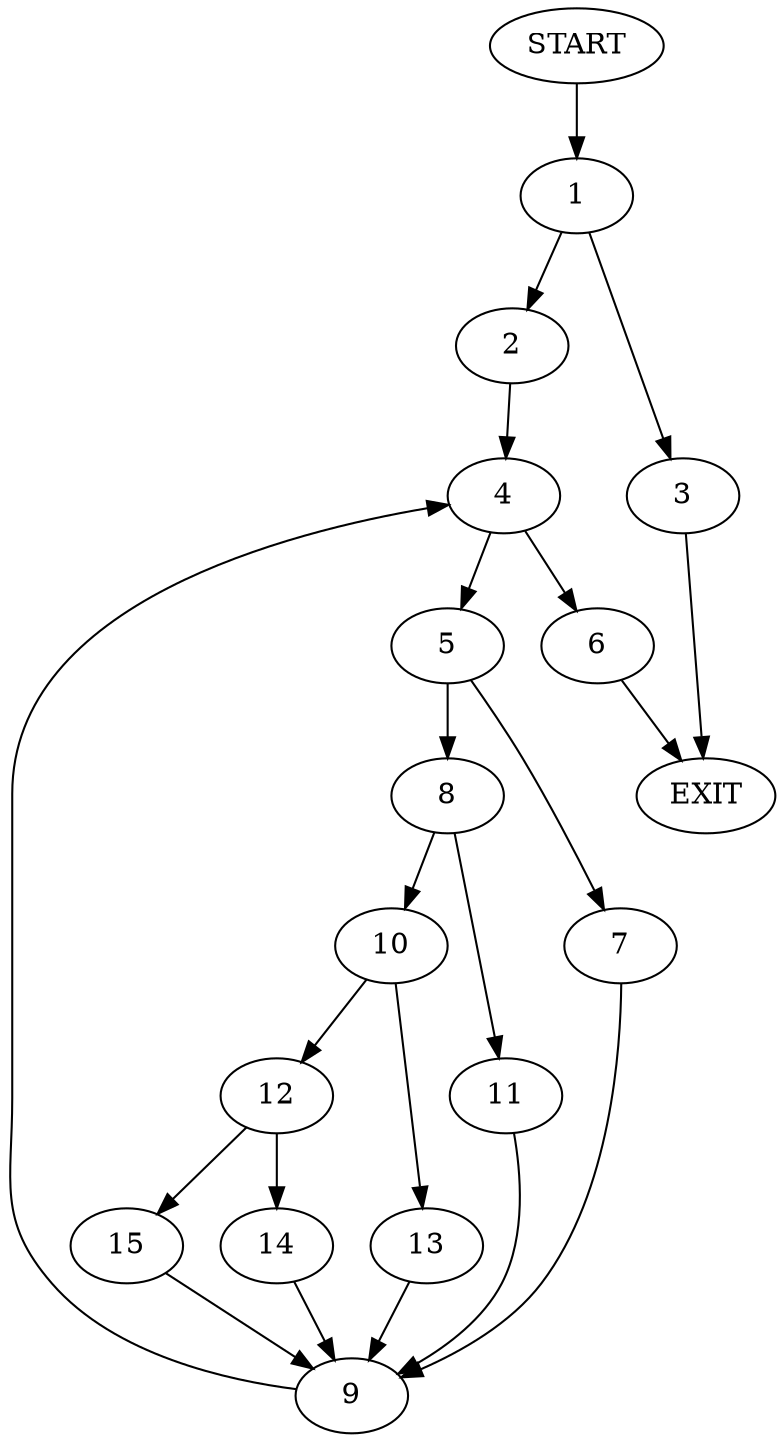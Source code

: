 digraph {
0 [label="START"]
16 [label="EXIT"]
0 -> 1
1 -> 2
1 -> 3
3 -> 16
2 -> 4
4 -> 5
4 -> 6
5 -> 7
5 -> 8
6 -> 16
7 -> 9
8 -> 10
8 -> 11
9 -> 4
10 -> 12
10 -> 13
11 -> 9
12 -> 14
12 -> 15
13 -> 9
15 -> 9
14 -> 9
}
